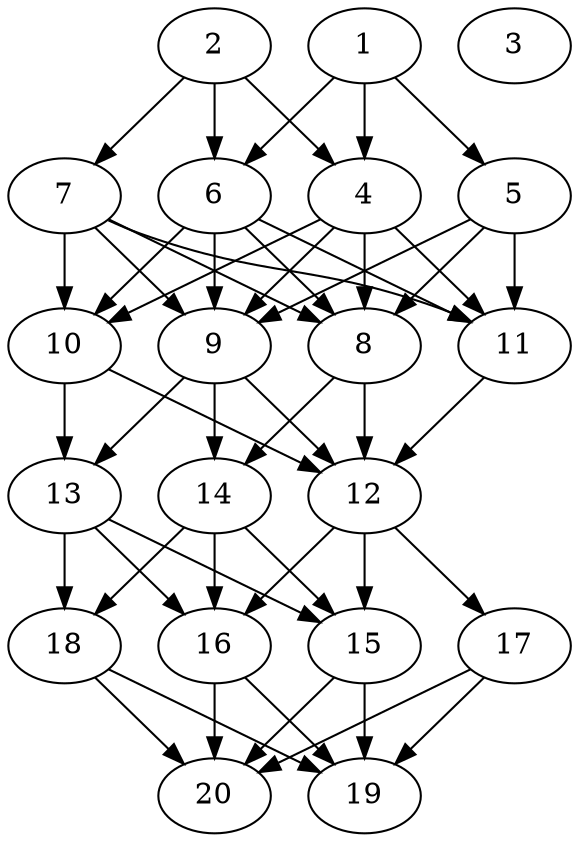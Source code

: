 // DAG automatically generated by daggen at Tue Aug  6 16:20:30 2019
// ./daggen --dot -n 20 --ccr 0.5 --fat 0.6 --regular 0.5 --density 0.9 --mindata 5242880 --maxdata 52428800 
digraph G {
  1 [size="59437056", alpha="0.15", expect_size="29718528"] 
  1 -> 4 [size ="29718528"]
  1 -> 5 [size ="29718528"]
  1 -> 6 [size ="29718528"]
  2 [size="26673152", alpha="0.09", expect_size="13336576"] 
  2 -> 4 [size ="13336576"]
  2 -> 6 [size ="13336576"]
  2 -> 7 [size ="13336576"]
  3 [size="83382272", alpha="0.19", expect_size="41691136"] 
  4 [size="60145664", alpha="0.17", expect_size="30072832"] 
  4 -> 8 [size ="30072832"]
  4 -> 9 [size ="30072832"]
  4 -> 10 [size ="30072832"]
  4 -> 11 [size ="30072832"]
  5 [size="26482688", alpha="0.14", expect_size="13241344"] 
  5 -> 8 [size ="13241344"]
  5 -> 9 [size ="13241344"]
  5 -> 11 [size ="13241344"]
  6 [size="83165184", alpha="0.14", expect_size="41582592"] 
  6 -> 8 [size ="41582592"]
  6 -> 9 [size ="41582592"]
  6 -> 10 [size ="41582592"]
  6 -> 11 [size ="41582592"]
  7 [size="91578368", alpha="0.01", expect_size="45789184"] 
  7 -> 8 [size ="45789184"]
  7 -> 9 [size ="45789184"]
  7 -> 10 [size ="45789184"]
  7 -> 11 [size ="45789184"]
  8 [size="19652608", alpha="0.13", expect_size="9826304"] 
  8 -> 12 [size ="9826304"]
  8 -> 14 [size ="9826304"]
  9 [size="32182272", alpha="0.20", expect_size="16091136"] 
  9 -> 12 [size ="16091136"]
  9 -> 13 [size ="16091136"]
  9 -> 14 [size ="16091136"]
  10 [size="53362688", alpha="0.05", expect_size="26681344"] 
  10 -> 12 [size ="26681344"]
  10 -> 13 [size ="26681344"]
  11 [size="101545984", alpha="0.01", expect_size="50772992"] 
  11 -> 12 [size ="50772992"]
  12 [size="75755520", alpha="0.05", expect_size="37877760"] 
  12 -> 15 [size ="37877760"]
  12 -> 16 [size ="37877760"]
  12 -> 17 [size ="37877760"]
  13 [size="25894912", alpha="0.12", expect_size="12947456"] 
  13 -> 15 [size ="12947456"]
  13 -> 16 [size ="12947456"]
  13 -> 18 [size ="12947456"]
  14 [size="21592064", alpha="0.06", expect_size="10796032"] 
  14 -> 15 [size ="10796032"]
  14 -> 16 [size ="10796032"]
  14 -> 18 [size ="10796032"]
  15 [size="102074368", alpha="0.13", expect_size="51037184"] 
  15 -> 19 [size ="51037184"]
  15 -> 20 [size ="51037184"]
  16 [size="74641408", alpha="0.05", expect_size="37320704"] 
  16 -> 19 [size ="37320704"]
  16 -> 20 [size ="37320704"]
  17 [size="48097280", alpha="0.12", expect_size="24048640"] 
  17 -> 19 [size ="24048640"]
  17 -> 20 [size ="24048640"]
  18 [size="54401024", alpha="0.08", expect_size="27200512"] 
  18 -> 19 [size ="27200512"]
  18 -> 20 [size ="27200512"]
  19 [size="22398976", alpha="0.06", expect_size="11199488"] 
  20 [size="21090304", alpha="0.04", expect_size="10545152"] 
}
